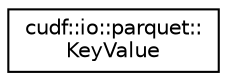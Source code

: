 digraph "Graphical Class Hierarchy"
{
  edge [fontname="Helvetica",fontsize="10",labelfontname="Helvetica",labelfontsize="10"];
  node [fontname="Helvetica",fontsize="10",shape=record];
  rankdir="LR";
  Node0 [label="cudf::io::parquet::\lKeyValue",height=0.2,width=0.4,color="black", fillcolor="white", style="filled",URL="$structcudf_1_1io_1_1parquet_1_1KeyValue.html",tooltip="Thrift-derived struct describing a key-value pair, for user metadata. "];
}
